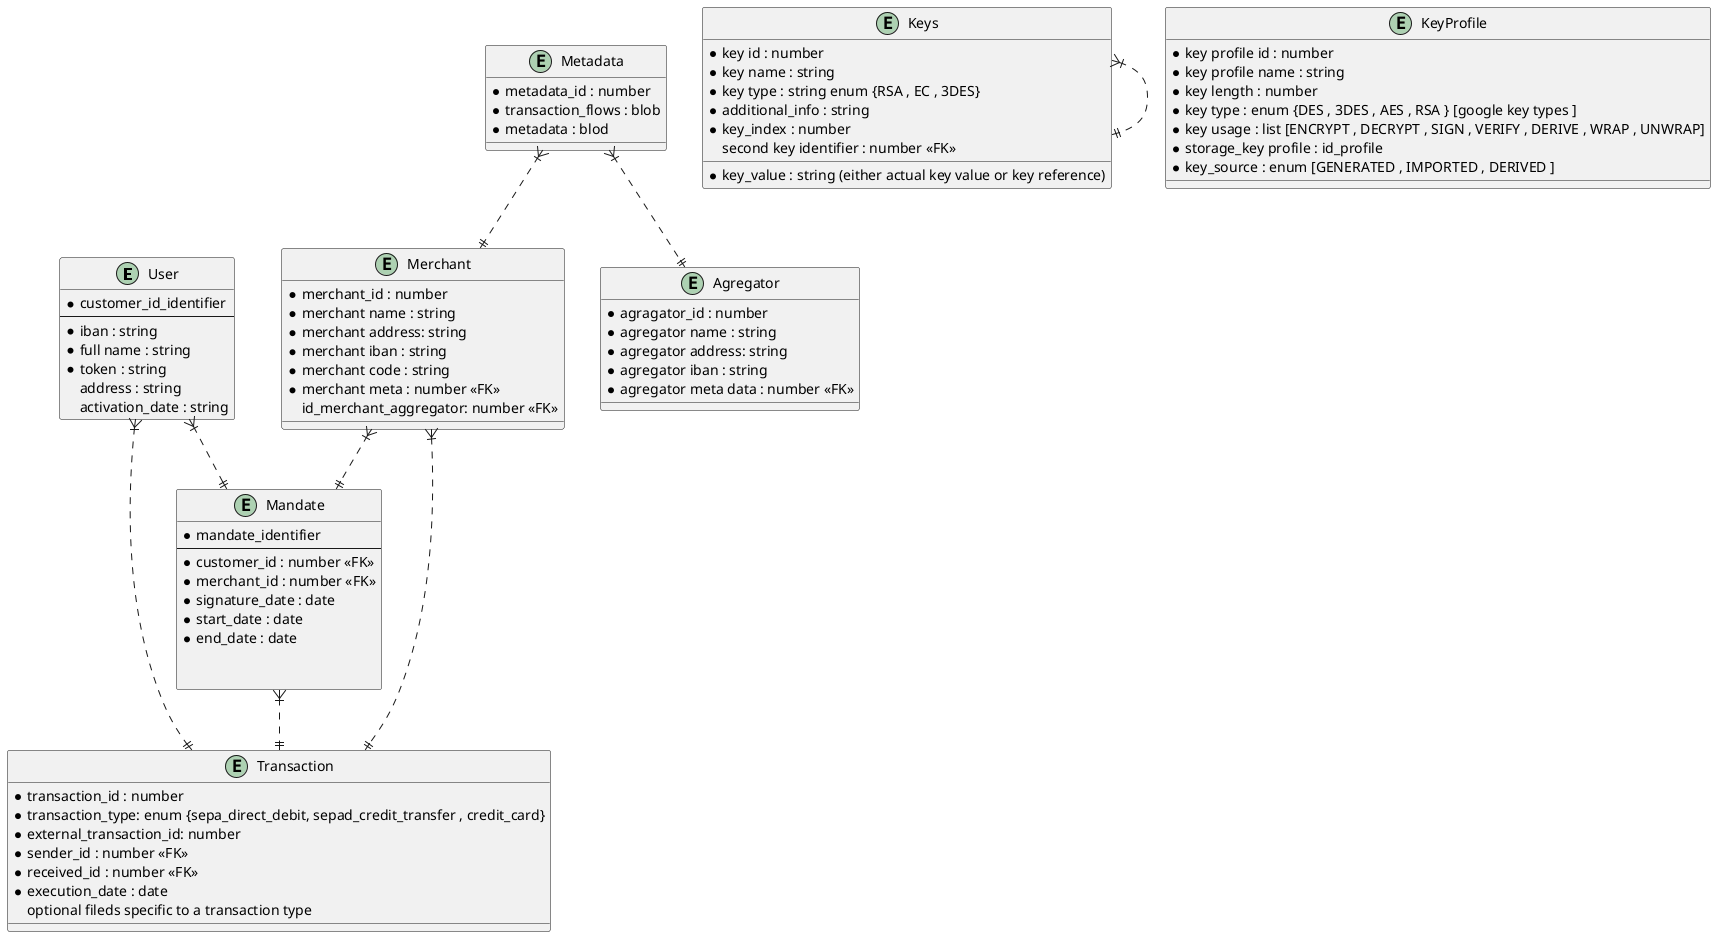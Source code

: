 @startuml
entity User {
  * customer_id_identifier
  --
  * iban : string
  * full name : string
  * token : string
  address : string
  activation_date : string
}

entity Mandate {
* mandate_identifier
--
* customer_id : number <<FK>>
* merchant_id : number <<FK>>
* signature_date : date
* start_date : date
* end_date : date


}

entity Transaction {
* transaction_id : number
* transaction_type: enum {sepa_direct_debit, sepad_credit_transfer , credit_card}
* external_transaction_id: number
* sender_id : number <<FK>>
* received_id : number <<FK>>
* execution_date : date
optional fileds specific to a transaction type
}

entity Merchant {
* merchant_id : number
* merchant name : string
* merchant address: string
* merchant iban : string
* merchant code : string
* merchant meta : number <<FK>>
id_merchant_aggregator: number <<FK>>
}

entity  Metadata {
* metadata_id : number
* transaction_flows : blob
* metadata : blod


}

entity Agregator
{

* agragator_id : number
* agregator name : string
* agregator address: string
* agregator iban : string
* agregator meta data : number <<FK>>

}

entity Keys {
* key id : number
* key name : string
* key type : string enum {RSA , EC , 3DES}
* additional_info : string
* key_value : string (either actual key value or key reference)
* key_index : number
second key identifier : number <<FK>>

}

entity KeyProfile {
* key profile id : number
* key profile name : string
* key length : number
* key type : enum {DES , 3DES , AES , RSA } [google key types ]
* key usage : list [ENCRYPT , DECRYPT , SIGN , VERIFY , DERIVE , WRAP , UNWRAP]
* storage_key profile : id_profile
* key_source : enum [GENERATED , IMPORTED , DERIVED ]
}


User }|..|| Mandate
Merchant }|..|| Mandate
User }|..||Transaction
Mandate }|..||Transaction
Merchant }|..||Transaction
Metadata }|..||Merchant
Metadata }|..||Agregator
Keys }|..||Keys












@enduml
